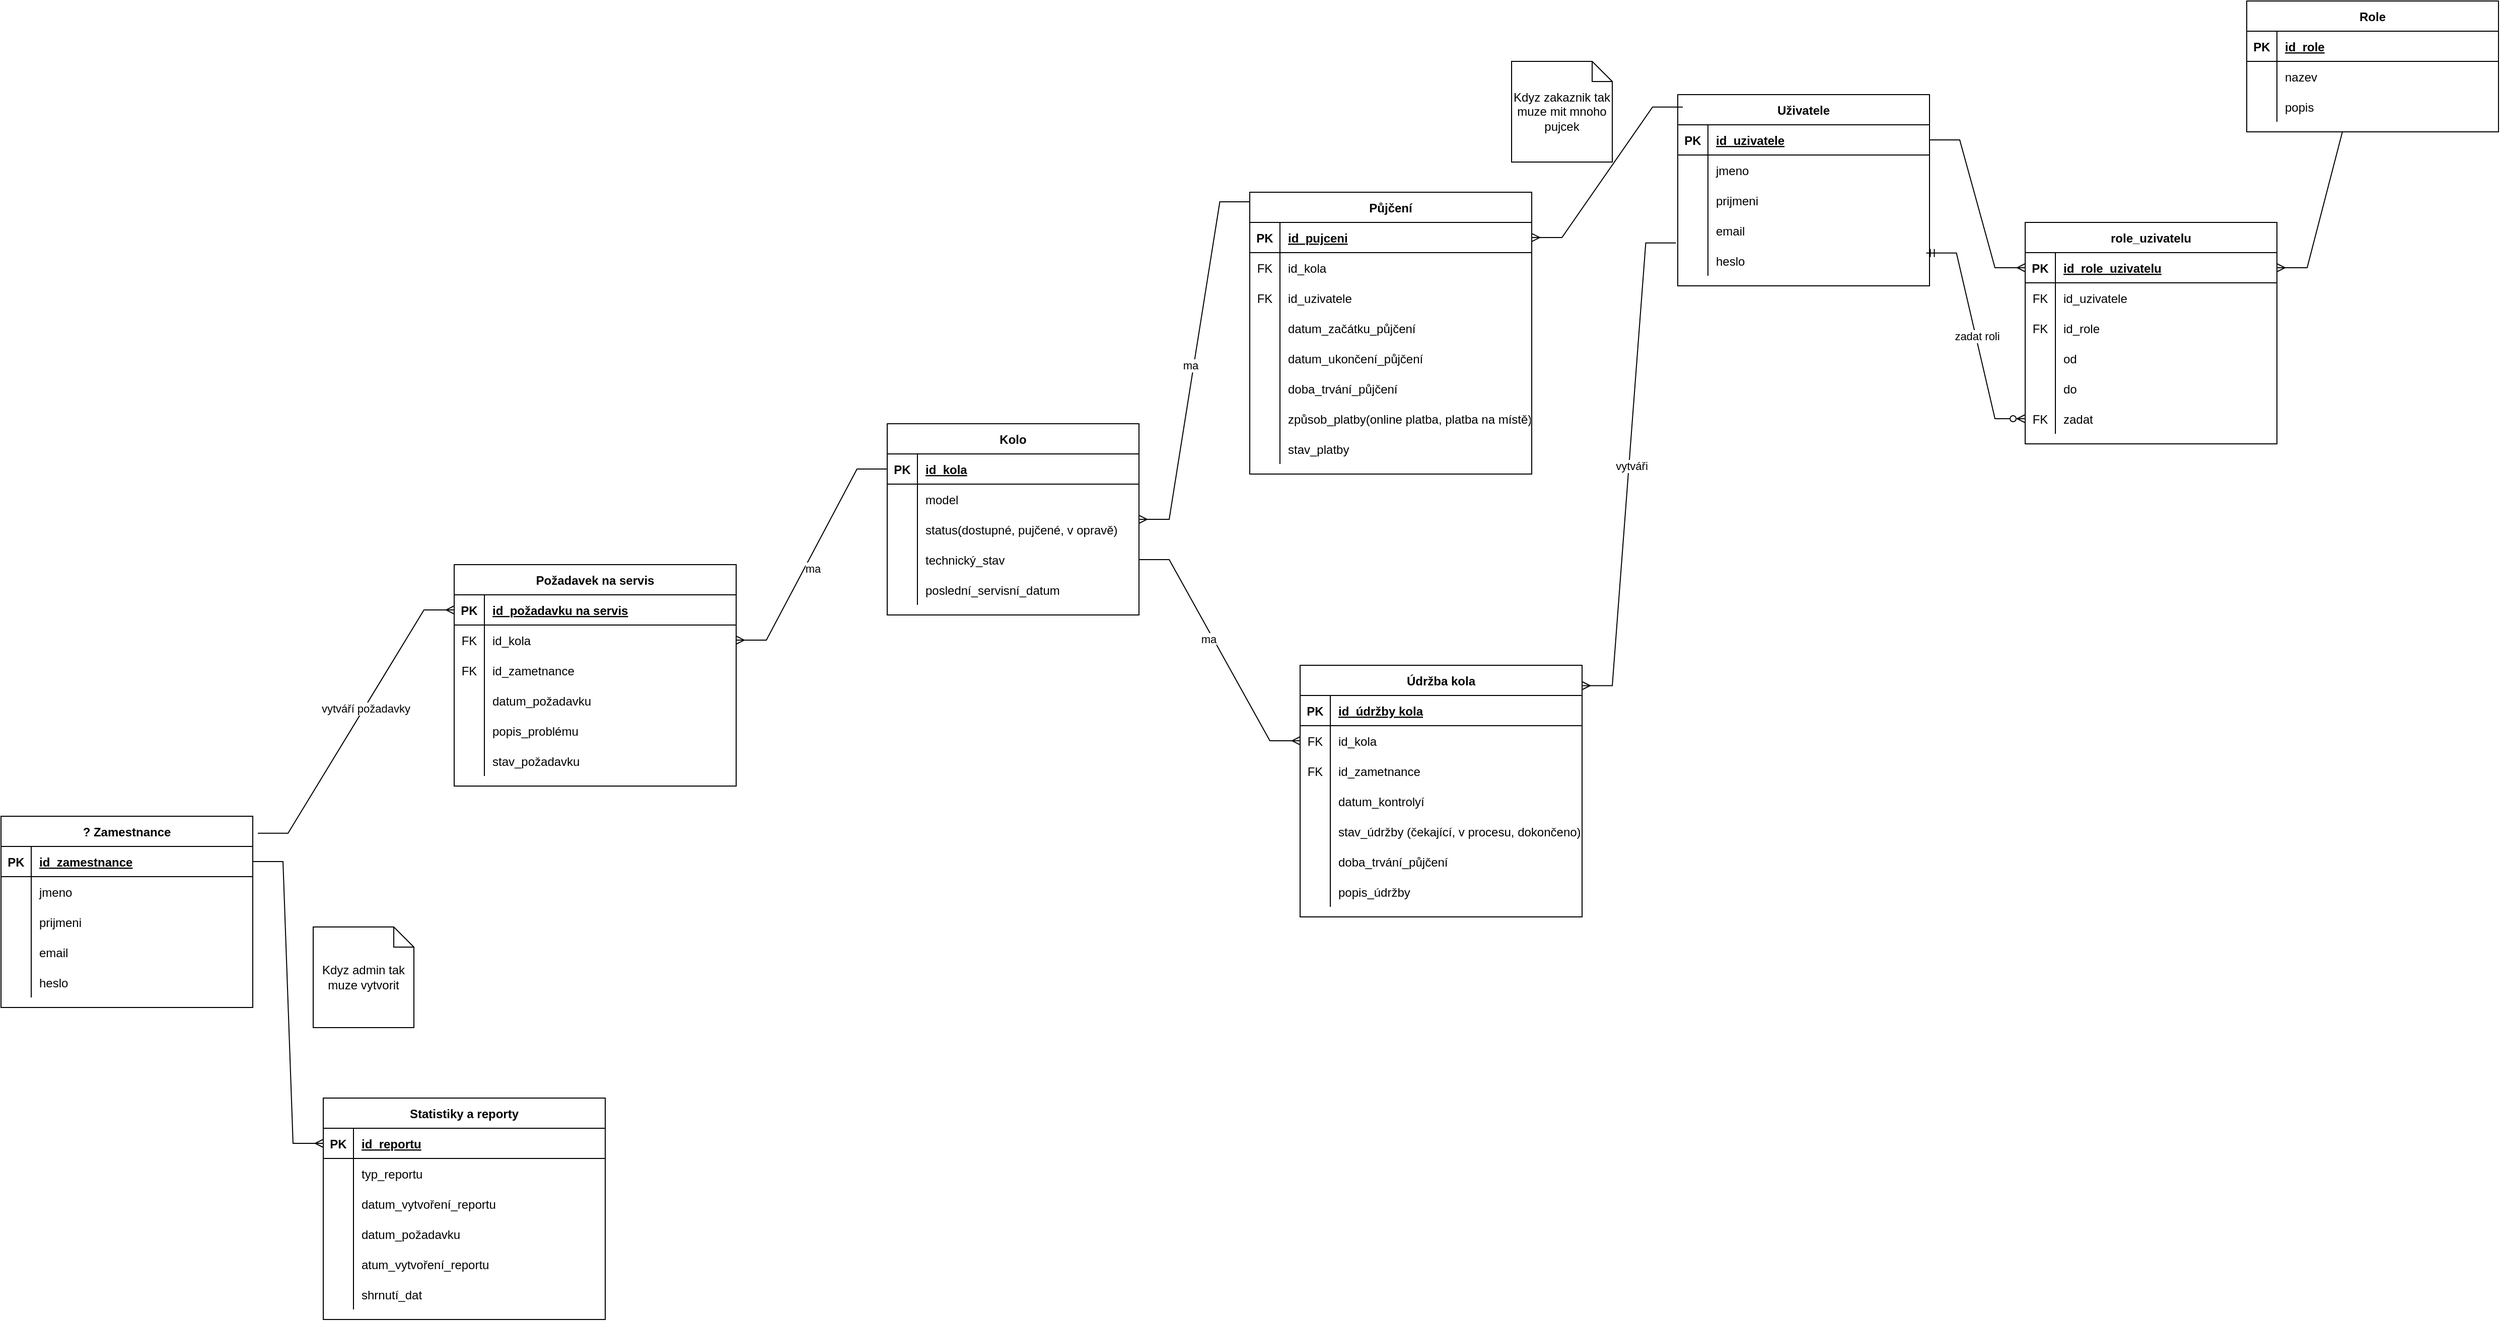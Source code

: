 <mxfile version="24.8.3">
  <diagram id="R2lEEEUBdFMjLlhIrx00" name="Page-1">
    <mxGraphModel dx="4142" dy="2160" grid="1" gridSize="10" guides="1" tooltips="1" connect="1" arrows="1" fold="1" page="1" pageScale="1" pageWidth="850" pageHeight="1100" math="0" shadow="0" extFonts="Permanent Marker^https://fonts.googleapis.com/css?family=Permanent+Marker">
      <root>
        <mxCell id="0" />
        <mxCell id="1" parent="0" />
        <mxCell id="C-vyLk0tnHw3VtMMgP7b-2" value="Role" style="shape=table;startSize=30;container=1;collapsible=1;childLayout=tableLayout;fixedRows=1;rowLines=0;fontStyle=1;align=center;resizeLast=1;" parent="1" vertex="1">
          <mxGeometry x="990" y="-40" width="250" height="130" as="geometry" />
        </mxCell>
        <mxCell id="C-vyLk0tnHw3VtMMgP7b-3" value="" style="shape=partialRectangle;collapsible=0;dropTarget=0;pointerEvents=0;fillColor=none;points=[[0,0.5],[1,0.5]];portConstraint=eastwest;top=0;left=0;right=0;bottom=1;" parent="C-vyLk0tnHw3VtMMgP7b-2" vertex="1">
          <mxGeometry y="30" width="250" height="30" as="geometry" />
        </mxCell>
        <mxCell id="C-vyLk0tnHw3VtMMgP7b-4" value="PK" style="shape=partialRectangle;overflow=hidden;connectable=0;fillColor=none;top=0;left=0;bottom=0;right=0;fontStyle=1;" parent="C-vyLk0tnHw3VtMMgP7b-3" vertex="1">
          <mxGeometry width="30" height="30" as="geometry">
            <mxRectangle width="30" height="30" as="alternateBounds" />
          </mxGeometry>
        </mxCell>
        <mxCell id="C-vyLk0tnHw3VtMMgP7b-5" value="id_role" style="shape=partialRectangle;overflow=hidden;connectable=0;fillColor=none;top=0;left=0;bottom=0;right=0;align=left;spacingLeft=6;fontStyle=5;" parent="C-vyLk0tnHw3VtMMgP7b-3" vertex="1">
          <mxGeometry x="30" width="220" height="30" as="geometry">
            <mxRectangle width="220" height="30" as="alternateBounds" />
          </mxGeometry>
        </mxCell>
        <mxCell id="C-vyLk0tnHw3VtMMgP7b-6" value="" style="shape=partialRectangle;collapsible=0;dropTarget=0;pointerEvents=0;fillColor=none;points=[[0,0.5],[1,0.5]];portConstraint=eastwest;top=0;left=0;right=0;bottom=0;" parent="C-vyLk0tnHw3VtMMgP7b-2" vertex="1">
          <mxGeometry y="60" width="250" height="30" as="geometry" />
        </mxCell>
        <mxCell id="C-vyLk0tnHw3VtMMgP7b-7" value="" style="shape=partialRectangle;overflow=hidden;connectable=0;fillColor=none;top=0;left=0;bottom=0;right=0;" parent="C-vyLk0tnHw3VtMMgP7b-6" vertex="1">
          <mxGeometry width="30" height="30" as="geometry">
            <mxRectangle width="30" height="30" as="alternateBounds" />
          </mxGeometry>
        </mxCell>
        <mxCell id="C-vyLk0tnHw3VtMMgP7b-8" value="nazev    " style="shape=partialRectangle;overflow=hidden;connectable=0;fillColor=none;top=0;left=0;bottom=0;right=0;align=left;spacingLeft=6;" parent="C-vyLk0tnHw3VtMMgP7b-6" vertex="1">
          <mxGeometry x="30" width="220" height="30" as="geometry">
            <mxRectangle width="220" height="30" as="alternateBounds" />
          </mxGeometry>
        </mxCell>
        <mxCell id="C-vyLk0tnHw3VtMMgP7b-9" value="" style="shape=partialRectangle;collapsible=0;dropTarget=0;pointerEvents=0;fillColor=none;points=[[0,0.5],[1,0.5]];portConstraint=eastwest;top=0;left=0;right=0;bottom=0;" parent="C-vyLk0tnHw3VtMMgP7b-2" vertex="1">
          <mxGeometry y="90" width="250" height="30" as="geometry" />
        </mxCell>
        <mxCell id="C-vyLk0tnHw3VtMMgP7b-10" value="" style="shape=partialRectangle;overflow=hidden;connectable=0;fillColor=none;top=0;left=0;bottom=0;right=0;" parent="C-vyLk0tnHw3VtMMgP7b-9" vertex="1">
          <mxGeometry width="30" height="30" as="geometry">
            <mxRectangle width="30" height="30" as="alternateBounds" />
          </mxGeometry>
        </mxCell>
        <mxCell id="C-vyLk0tnHw3VtMMgP7b-11" value="popis" style="shape=partialRectangle;overflow=hidden;connectable=0;fillColor=none;top=0;left=0;bottom=0;right=0;align=left;spacingLeft=6;" parent="C-vyLk0tnHw3VtMMgP7b-9" vertex="1">
          <mxGeometry x="30" width="220" height="30" as="geometry">
            <mxRectangle width="220" height="30" as="alternateBounds" />
          </mxGeometry>
        </mxCell>
        <mxCell id="C-vyLk0tnHw3VtMMgP7b-13" value="role_uzivatelu" style="shape=table;startSize=30;container=1;collapsible=1;childLayout=tableLayout;fixedRows=1;rowLines=0;fontStyle=1;align=center;resizeLast=1;" parent="1" vertex="1">
          <mxGeometry x="770" y="180" width="250" height="220" as="geometry" />
        </mxCell>
        <mxCell id="C-vyLk0tnHw3VtMMgP7b-14" value="" style="shape=partialRectangle;collapsible=0;dropTarget=0;pointerEvents=0;fillColor=none;points=[[0,0.5],[1,0.5]];portConstraint=eastwest;top=0;left=0;right=0;bottom=1;" parent="C-vyLk0tnHw3VtMMgP7b-13" vertex="1">
          <mxGeometry y="30" width="250" height="30" as="geometry" />
        </mxCell>
        <mxCell id="C-vyLk0tnHw3VtMMgP7b-15" value="PK" style="shape=partialRectangle;overflow=hidden;connectable=0;fillColor=none;top=0;left=0;bottom=0;right=0;fontStyle=1;" parent="C-vyLk0tnHw3VtMMgP7b-14" vertex="1">
          <mxGeometry width="30" height="30" as="geometry">
            <mxRectangle width="30" height="30" as="alternateBounds" />
          </mxGeometry>
        </mxCell>
        <mxCell id="C-vyLk0tnHw3VtMMgP7b-16" value="id_role_uzivatelu" style="shape=partialRectangle;overflow=hidden;connectable=0;fillColor=none;top=0;left=0;bottom=0;right=0;align=left;spacingLeft=6;fontStyle=5;" parent="C-vyLk0tnHw3VtMMgP7b-14" vertex="1">
          <mxGeometry x="30" width="220" height="30" as="geometry">
            <mxRectangle width="220" height="30" as="alternateBounds" />
          </mxGeometry>
        </mxCell>
        <mxCell id="C-vyLk0tnHw3VtMMgP7b-17" value="" style="shape=partialRectangle;collapsible=0;dropTarget=0;pointerEvents=0;fillColor=none;points=[[0,0.5],[1,0.5]];portConstraint=eastwest;top=0;left=0;right=0;bottom=0;" parent="C-vyLk0tnHw3VtMMgP7b-13" vertex="1">
          <mxGeometry y="60" width="250" height="30" as="geometry" />
        </mxCell>
        <mxCell id="C-vyLk0tnHw3VtMMgP7b-18" value="FK" style="shape=partialRectangle;overflow=hidden;connectable=0;fillColor=none;top=0;left=0;bottom=0;right=0;" parent="C-vyLk0tnHw3VtMMgP7b-17" vertex="1">
          <mxGeometry width="30" height="30" as="geometry">
            <mxRectangle width="30" height="30" as="alternateBounds" />
          </mxGeometry>
        </mxCell>
        <mxCell id="C-vyLk0tnHw3VtMMgP7b-19" value="id_uzivatele" style="shape=partialRectangle;overflow=hidden;connectable=0;fillColor=none;top=0;left=0;bottom=0;right=0;align=left;spacingLeft=6;" parent="C-vyLk0tnHw3VtMMgP7b-17" vertex="1">
          <mxGeometry x="30" width="220" height="30" as="geometry">
            <mxRectangle width="220" height="30" as="alternateBounds" />
          </mxGeometry>
        </mxCell>
        <mxCell id="C-vyLk0tnHw3VtMMgP7b-20" value="" style="shape=partialRectangle;collapsible=0;dropTarget=0;pointerEvents=0;fillColor=none;points=[[0,0.5],[1,0.5]];portConstraint=eastwest;top=0;left=0;right=0;bottom=0;" parent="C-vyLk0tnHw3VtMMgP7b-13" vertex="1">
          <mxGeometry y="90" width="250" height="30" as="geometry" />
        </mxCell>
        <mxCell id="C-vyLk0tnHw3VtMMgP7b-21" value="FK" style="shape=partialRectangle;overflow=hidden;connectable=0;fillColor=none;top=0;left=0;bottom=0;right=0;" parent="C-vyLk0tnHw3VtMMgP7b-20" vertex="1">
          <mxGeometry width="30" height="30" as="geometry">
            <mxRectangle width="30" height="30" as="alternateBounds" />
          </mxGeometry>
        </mxCell>
        <mxCell id="C-vyLk0tnHw3VtMMgP7b-22" value="id_role" style="shape=partialRectangle;overflow=hidden;connectable=0;fillColor=none;top=0;left=0;bottom=0;right=0;align=left;spacingLeft=6;" parent="C-vyLk0tnHw3VtMMgP7b-20" vertex="1">
          <mxGeometry x="30" width="220" height="30" as="geometry">
            <mxRectangle width="220" height="30" as="alternateBounds" />
          </mxGeometry>
        </mxCell>
        <mxCell id="Ztx0f14T47X6uWdJdy0X-1" style="shape=partialRectangle;collapsible=0;dropTarget=0;pointerEvents=0;fillColor=none;points=[[0,0.5],[1,0.5]];portConstraint=eastwest;top=0;left=0;right=0;bottom=0;" vertex="1" parent="C-vyLk0tnHw3VtMMgP7b-13">
          <mxGeometry y="120" width="250" height="30" as="geometry" />
        </mxCell>
        <mxCell id="Ztx0f14T47X6uWdJdy0X-2" style="shape=partialRectangle;overflow=hidden;connectable=0;fillColor=none;top=0;left=0;bottom=0;right=0;" vertex="1" parent="Ztx0f14T47X6uWdJdy0X-1">
          <mxGeometry width="30" height="30" as="geometry">
            <mxRectangle width="30" height="30" as="alternateBounds" />
          </mxGeometry>
        </mxCell>
        <mxCell id="Ztx0f14T47X6uWdJdy0X-3" value="od" style="shape=partialRectangle;overflow=hidden;connectable=0;fillColor=none;top=0;left=0;bottom=0;right=0;align=left;spacingLeft=6;" vertex="1" parent="Ztx0f14T47X6uWdJdy0X-1">
          <mxGeometry x="30" width="220" height="30" as="geometry">
            <mxRectangle width="220" height="30" as="alternateBounds" />
          </mxGeometry>
        </mxCell>
        <mxCell id="Ztx0f14T47X6uWdJdy0X-4" style="shape=partialRectangle;collapsible=0;dropTarget=0;pointerEvents=0;fillColor=none;points=[[0,0.5],[1,0.5]];portConstraint=eastwest;top=0;left=0;right=0;bottom=0;" vertex="1" parent="C-vyLk0tnHw3VtMMgP7b-13">
          <mxGeometry y="150" width="250" height="30" as="geometry" />
        </mxCell>
        <mxCell id="Ztx0f14T47X6uWdJdy0X-5" style="shape=partialRectangle;overflow=hidden;connectable=0;fillColor=none;top=0;left=0;bottom=0;right=0;" vertex="1" parent="Ztx0f14T47X6uWdJdy0X-4">
          <mxGeometry width="30" height="30" as="geometry">
            <mxRectangle width="30" height="30" as="alternateBounds" />
          </mxGeometry>
        </mxCell>
        <mxCell id="Ztx0f14T47X6uWdJdy0X-6" value="do" style="shape=partialRectangle;overflow=hidden;connectable=0;fillColor=none;top=0;left=0;bottom=0;right=0;align=left;spacingLeft=6;" vertex="1" parent="Ztx0f14T47X6uWdJdy0X-4">
          <mxGeometry x="30" width="220" height="30" as="geometry">
            <mxRectangle width="220" height="30" as="alternateBounds" />
          </mxGeometry>
        </mxCell>
        <mxCell id="Ztx0f14T47X6uWdJdy0X-7" style="shape=partialRectangle;collapsible=0;dropTarget=0;pointerEvents=0;fillColor=none;points=[[0,0.5],[1,0.5]];portConstraint=eastwest;top=0;left=0;right=0;bottom=0;" vertex="1" parent="C-vyLk0tnHw3VtMMgP7b-13">
          <mxGeometry y="180" width="250" height="30" as="geometry" />
        </mxCell>
        <mxCell id="Ztx0f14T47X6uWdJdy0X-8" value="FK" style="shape=partialRectangle;overflow=hidden;connectable=0;fillColor=none;top=0;left=0;bottom=0;right=0;" vertex="1" parent="Ztx0f14T47X6uWdJdy0X-7">
          <mxGeometry width="30" height="30" as="geometry">
            <mxRectangle width="30" height="30" as="alternateBounds" />
          </mxGeometry>
        </mxCell>
        <mxCell id="Ztx0f14T47X6uWdJdy0X-9" value="zadat" style="shape=partialRectangle;overflow=hidden;connectable=0;fillColor=none;top=0;left=0;bottom=0;right=0;align=left;spacingLeft=6;" vertex="1" parent="Ztx0f14T47X6uWdJdy0X-7">
          <mxGeometry x="30" width="220" height="30" as="geometry">
            <mxRectangle width="220" height="30" as="alternateBounds" />
          </mxGeometry>
        </mxCell>
        <mxCell id="C-vyLk0tnHw3VtMMgP7b-23" value="Uživatele" style="shape=table;startSize=30;container=1;collapsible=1;childLayout=tableLayout;fixedRows=1;rowLines=0;fontStyle=1;align=center;resizeLast=1;" parent="1" vertex="1">
          <mxGeometry x="425" y="53" width="250" height="190" as="geometry" />
        </mxCell>
        <mxCell id="C-vyLk0tnHw3VtMMgP7b-24" value="" style="shape=partialRectangle;collapsible=0;dropTarget=0;pointerEvents=0;fillColor=none;points=[[0,0.5],[1,0.5]];portConstraint=eastwest;top=0;left=0;right=0;bottom=1;" parent="C-vyLk0tnHw3VtMMgP7b-23" vertex="1">
          <mxGeometry y="30" width="250" height="30" as="geometry" />
        </mxCell>
        <mxCell id="C-vyLk0tnHw3VtMMgP7b-25" value="PK" style="shape=partialRectangle;overflow=hidden;connectable=0;fillColor=none;top=0;left=0;bottom=0;right=0;fontStyle=1;" parent="C-vyLk0tnHw3VtMMgP7b-24" vertex="1">
          <mxGeometry width="30" height="30" as="geometry">
            <mxRectangle width="30" height="30" as="alternateBounds" />
          </mxGeometry>
        </mxCell>
        <mxCell id="C-vyLk0tnHw3VtMMgP7b-26" value="id_uzivatele" style="shape=partialRectangle;overflow=hidden;connectable=0;fillColor=none;top=0;left=0;bottom=0;right=0;align=left;spacingLeft=6;fontStyle=5;" parent="C-vyLk0tnHw3VtMMgP7b-24" vertex="1">
          <mxGeometry x="30" width="220" height="30" as="geometry">
            <mxRectangle width="220" height="30" as="alternateBounds" />
          </mxGeometry>
        </mxCell>
        <mxCell id="C-vyLk0tnHw3VtMMgP7b-27" value="" style="shape=partialRectangle;collapsible=0;dropTarget=0;pointerEvents=0;fillColor=none;points=[[0,0.5],[1,0.5]];portConstraint=eastwest;top=0;left=0;right=0;bottom=0;" parent="C-vyLk0tnHw3VtMMgP7b-23" vertex="1">
          <mxGeometry y="60" width="250" height="30" as="geometry" />
        </mxCell>
        <mxCell id="C-vyLk0tnHw3VtMMgP7b-28" value="" style="shape=partialRectangle;overflow=hidden;connectable=0;fillColor=none;top=0;left=0;bottom=0;right=0;" parent="C-vyLk0tnHw3VtMMgP7b-27" vertex="1">
          <mxGeometry width="30" height="30" as="geometry">
            <mxRectangle width="30" height="30" as="alternateBounds" />
          </mxGeometry>
        </mxCell>
        <mxCell id="C-vyLk0tnHw3VtMMgP7b-29" value="jmeno" style="shape=partialRectangle;overflow=hidden;connectable=0;fillColor=none;top=0;left=0;bottom=0;right=0;align=left;spacingLeft=6;" parent="C-vyLk0tnHw3VtMMgP7b-27" vertex="1">
          <mxGeometry x="30" width="220" height="30" as="geometry">
            <mxRectangle width="220" height="30" as="alternateBounds" />
          </mxGeometry>
        </mxCell>
        <mxCell id="Ztx0f14T47X6uWdJdy0X-11" style="shape=partialRectangle;collapsible=0;dropTarget=0;pointerEvents=0;fillColor=none;points=[[0,0.5],[1,0.5]];portConstraint=eastwest;top=0;left=0;right=0;bottom=0;" vertex="1" parent="C-vyLk0tnHw3VtMMgP7b-23">
          <mxGeometry y="90" width="250" height="30" as="geometry" />
        </mxCell>
        <mxCell id="Ztx0f14T47X6uWdJdy0X-12" style="shape=partialRectangle;overflow=hidden;connectable=0;fillColor=none;top=0;left=0;bottom=0;right=0;" vertex="1" parent="Ztx0f14T47X6uWdJdy0X-11">
          <mxGeometry width="30" height="30" as="geometry">
            <mxRectangle width="30" height="30" as="alternateBounds" />
          </mxGeometry>
        </mxCell>
        <mxCell id="Ztx0f14T47X6uWdJdy0X-13" value="prijmeni" style="shape=partialRectangle;overflow=hidden;connectable=0;fillColor=none;top=0;left=0;bottom=0;right=0;align=left;spacingLeft=6;" vertex="1" parent="Ztx0f14T47X6uWdJdy0X-11">
          <mxGeometry x="30" width="220" height="30" as="geometry">
            <mxRectangle width="220" height="30" as="alternateBounds" />
          </mxGeometry>
        </mxCell>
        <mxCell id="Ztx0f14T47X6uWdJdy0X-14" style="shape=partialRectangle;collapsible=0;dropTarget=0;pointerEvents=0;fillColor=none;points=[[0,0.5],[1,0.5]];portConstraint=eastwest;top=0;left=0;right=0;bottom=0;" vertex="1" parent="C-vyLk0tnHw3VtMMgP7b-23">
          <mxGeometry y="120" width="250" height="30" as="geometry" />
        </mxCell>
        <mxCell id="Ztx0f14T47X6uWdJdy0X-15" style="shape=partialRectangle;overflow=hidden;connectable=0;fillColor=none;top=0;left=0;bottom=0;right=0;" vertex="1" parent="Ztx0f14T47X6uWdJdy0X-14">
          <mxGeometry width="30" height="30" as="geometry">
            <mxRectangle width="30" height="30" as="alternateBounds" />
          </mxGeometry>
        </mxCell>
        <mxCell id="Ztx0f14T47X6uWdJdy0X-16" value="email" style="shape=partialRectangle;overflow=hidden;connectable=0;fillColor=none;top=0;left=0;bottom=0;right=0;align=left;spacingLeft=6;" vertex="1" parent="Ztx0f14T47X6uWdJdy0X-14">
          <mxGeometry x="30" width="220" height="30" as="geometry">
            <mxRectangle width="220" height="30" as="alternateBounds" />
          </mxGeometry>
        </mxCell>
        <mxCell id="Ztx0f14T47X6uWdJdy0X-17" style="shape=partialRectangle;collapsible=0;dropTarget=0;pointerEvents=0;fillColor=none;points=[[0,0.5],[1,0.5]];portConstraint=eastwest;top=0;left=0;right=0;bottom=0;" vertex="1" parent="C-vyLk0tnHw3VtMMgP7b-23">
          <mxGeometry y="150" width="250" height="30" as="geometry" />
        </mxCell>
        <mxCell id="Ztx0f14T47X6uWdJdy0X-18" style="shape=partialRectangle;overflow=hidden;connectable=0;fillColor=none;top=0;left=0;bottom=0;right=0;" vertex="1" parent="Ztx0f14T47X6uWdJdy0X-17">
          <mxGeometry width="30" height="30" as="geometry">
            <mxRectangle width="30" height="30" as="alternateBounds" />
          </mxGeometry>
        </mxCell>
        <mxCell id="Ztx0f14T47X6uWdJdy0X-19" value="heslo" style="shape=partialRectangle;overflow=hidden;connectable=0;fillColor=none;top=0;left=0;bottom=0;right=0;align=left;spacingLeft=6;" vertex="1" parent="Ztx0f14T47X6uWdJdy0X-17">
          <mxGeometry x="30" width="220" height="30" as="geometry">
            <mxRectangle width="220" height="30" as="alternateBounds" />
          </mxGeometry>
        </mxCell>
        <mxCell id="Ztx0f14T47X6uWdJdy0X-21" value="Kolo" style="shape=table;startSize=30;container=1;collapsible=1;childLayout=tableLayout;fixedRows=1;rowLines=0;fontStyle=1;align=center;resizeLast=1;" vertex="1" parent="1">
          <mxGeometry x="-360" y="380" width="250" height="190" as="geometry" />
        </mxCell>
        <mxCell id="Ztx0f14T47X6uWdJdy0X-22" value="" style="shape=partialRectangle;collapsible=0;dropTarget=0;pointerEvents=0;fillColor=none;points=[[0,0.5],[1,0.5]];portConstraint=eastwest;top=0;left=0;right=0;bottom=1;" vertex="1" parent="Ztx0f14T47X6uWdJdy0X-21">
          <mxGeometry y="30" width="250" height="30" as="geometry" />
        </mxCell>
        <mxCell id="Ztx0f14T47X6uWdJdy0X-23" value="PK" style="shape=partialRectangle;overflow=hidden;connectable=0;fillColor=none;top=0;left=0;bottom=0;right=0;fontStyle=1;" vertex="1" parent="Ztx0f14T47X6uWdJdy0X-22">
          <mxGeometry width="30" height="30" as="geometry">
            <mxRectangle width="30" height="30" as="alternateBounds" />
          </mxGeometry>
        </mxCell>
        <mxCell id="Ztx0f14T47X6uWdJdy0X-24" value="id_kola" style="shape=partialRectangle;overflow=hidden;connectable=0;fillColor=none;top=0;left=0;bottom=0;right=0;align=left;spacingLeft=6;fontStyle=5;" vertex="1" parent="Ztx0f14T47X6uWdJdy0X-22">
          <mxGeometry x="30" width="220" height="30" as="geometry">
            <mxRectangle width="220" height="30" as="alternateBounds" />
          </mxGeometry>
        </mxCell>
        <mxCell id="Ztx0f14T47X6uWdJdy0X-25" value="" style="shape=partialRectangle;collapsible=0;dropTarget=0;pointerEvents=0;fillColor=none;points=[[0,0.5],[1,0.5]];portConstraint=eastwest;top=0;left=0;right=0;bottom=0;" vertex="1" parent="Ztx0f14T47X6uWdJdy0X-21">
          <mxGeometry y="60" width="250" height="30" as="geometry" />
        </mxCell>
        <mxCell id="Ztx0f14T47X6uWdJdy0X-26" value="" style="shape=partialRectangle;overflow=hidden;connectable=0;fillColor=none;top=0;left=0;bottom=0;right=0;" vertex="1" parent="Ztx0f14T47X6uWdJdy0X-25">
          <mxGeometry width="30" height="30" as="geometry">
            <mxRectangle width="30" height="30" as="alternateBounds" />
          </mxGeometry>
        </mxCell>
        <mxCell id="Ztx0f14T47X6uWdJdy0X-27" value="model" style="shape=partialRectangle;overflow=hidden;connectable=0;fillColor=none;top=0;left=0;bottom=0;right=0;align=left;spacingLeft=6;" vertex="1" parent="Ztx0f14T47X6uWdJdy0X-25">
          <mxGeometry x="30" width="220" height="30" as="geometry">
            <mxRectangle width="220" height="30" as="alternateBounds" />
          </mxGeometry>
        </mxCell>
        <mxCell id="Ztx0f14T47X6uWdJdy0X-28" style="shape=partialRectangle;collapsible=0;dropTarget=0;pointerEvents=0;fillColor=none;points=[[0,0.5],[1,0.5]];portConstraint=eastwest;top=0;left=0;right=0;bottom=0;" vertex="1" parent="Ztx0f14T47X6uWdJdy0X-21">
          <mxGeometry y="90" width="250" height="30" as="geometry" />
        </mxCell>
        <mxCell id="Ztx0f14T47X6uWdJdy0X-29" style="shape=partialRectangle;overflow=hidden;connectable=0;fillColor=none;top=0;left=0;bottom=0;right=0;" vertex="1" parent="Ztx0f14T47X6uWdJdy0X-28">
          <mxGeometry width="30" height="30" as="geometry">
            <mxRectangle width="30" height="30" as="alternateBounds" />
          </mxGeometry>
        </mxCell>
        <mxCell id="Ztx0f14T47X6uWdJdy0X-30" value="status(dostupné, pujčené, v opravě)" style="shape=partialRectangle;overflow=hidden;connectable=0;fillColor=none;top=0;left=0;bottom=0;right=0;align=left;spacingLeft=6;" vertex="1" parent="Ztx0f14T47X6uWdJdy0X-28">
          <mxGeometry x="30" width="220" height="30" as="geometry">
            <mxRectangle width="220" height="30" as="alternateBounds" />
          </mxGeometry>
        </mxCell>
        <mxCell id="Ztx0f14T47X6uWdJdy0X-31" style="shape=partialRectangle;collapsible=0;dropTarget=0;pointerEvents=0;fillColor=none;points=[[0,0.5],[1,0.5]];portConstraint=eastwest;top=0;left=0;right=0;bottom=0;" vertex="1" parent="Ztx0f14T47X6uWdJdy0X-21">
          <mxGeometry y="120" width="250" height="30" as="geometry" />
        </mxCell>
        <mxCell id="Ztx0f14T47X6uWdJdy0X-32" style="shape=partialRectangle;overflow=hidden;connectable=0;fillColor=none;top=0;left=0;bottom=0;right=0;" vertex="1" parent="Ztx0f14T47X6uWdJdy0X-31">
          <mxGeometry width="30" height="30" as="geometry">
            <mxRectangle width="30" height="30" as="alternateBounds" />
          </mxGeometry>
        </mxCell>
        <mxCell id="Ztx0f14T47X6uWdJdy0X-33" value="technický_stav " style="shape=partialRectangle;overflow=hidden;connectable=0;fillColor=none;top=0;left=0;bottom=0;right=0;align=left;spacingLeft=6;" vertex="1" parent="Ztx0f14T47X6uWdJdy0X-31">
          <mxGeometry x="30" width="220" height="30" as="geometry">
            <mxRectangle width="220" height="30" as="alternateBounds" />
          </mxGeometry>
        </mxCell>
        <mxCell id="Ztx0f14T47X6uWdJdy0X-34" style="shape=partialRectangle;collapsible=0;dropTarget=0;pointerEvents=0;fillColor=none;points=[[0,0.5],[1,0.5]];portConstraint=eastwest;top=0;left=0;right=0;bottom=0;" vertex="1" parent="Ztx0f14T47X6uWdJdy0X-21">
          <mxGeometry y="150" width="250" height="30" as="geometry" />
        </mxCell>
        <mxCell id="Ztx0f14T47X6uWdJdy0X-35" style="shape=partialRectangle;overflow=hidden;connectable=0;fillColor=none;top=0;left=0;bottom=0;right=0;" vertex="1" parent="Ztx0f14T47X6uWdJdy0X-34">
          <mxGeometry width="30" height="30" as="geometry">
            <mxRectangle width="30" height="30" as="alternateBounds" />
          </mxGeometry>
        </mxCell>
        <mxCell id="Ztx0f14T47X6uWdJdy0X-36" value="poslední_servisní_datum" style="shape=partialRectangle;overflow=hidden;connectable=0;fillColor=none;top=0;left=0;bottom=0;right=0;align=left;spacingLeft=6;" vertex="1" parent="Ztx0f14T47X6uWdJdy0X-34">
          <mxGeometry x="30" width="220" height="30" as="geometry">
            <mxRectangle width="220" height="30" as="alternateBounds" />
          </mxGeometry>
        </mxCell>
        <mxCell id="Ztx0f14T47X6uWdJdy0X-37" value="Půjčení" style="shape=table;startSize=30;container=1;collapsible=1;childLayout=tableLayout;fixedRows=1;rowLines=0;fontStyle=1;align=center;resizeLast=1;" vertex="1" parent="1">
          <mxGeometry y="150" width="280" height="280.0" as="geometry" />
        </mxCell>
        <mxCell id="Ztx0f14T47X6uWdJdy0X-38" value="" style="shape=partialRectangle;collapsible=0;dropTarget=0;pointerEvents=0;fillColor=none;points=[[0,0.5],[1,0.5]];portConstraint=eastwest;top=0;left=0;right=0;bottom=1;" vertex="1" parent="Ztx0f14T47X6uWdJdy0X-37">
          <mxGeometry y="30" width="280" height="30" as="geometry" />
        </mxCell>
        <mxCell id="Ztx0f14T47X6uWdJdy0X-39" value="PK" style="shape=partialRectangle;overflow=hidden;connectable=0;fillColor=none;top=0;left=0;bottom=0;right=0;fontStyle=1;" vertex="1" parent="Ztx0f14T47X6uWdJdy0X-38">
          <mxGeometry width="30" height="30" as="geometry">
            <mxRectangle width="30" height="30" as="alternateBounds" />
          </mxGeometry>
        </mxCell>
        <mxCell id="Ztx0f14T47X6uWdJdy0X-40" value="id_pujсeni" style="shape=partialRectangle;overflow=hidden;connectable=0;fillColor=none;top=0;left=0;bottom=0;right=0;align=left;spacingLeft=6;fontStyle=5;" vertex="1" parent="Ztx0f14T47X6uWdJdy0X-38">
          <mxGeometry x="30" width="250" height="30" as="geometry">
            <mxRectangle width="250" height="30" as="alternateBounds" />
          </mxGeometry>
        </mxCell>
        <mxCell id="Ztx0f14T47X6uWdJdy0X-41" value="" style="shape=partialRectangle;collapsible=0;dropTarget=0;pointerEvents=0;fillColor=none;points=[[0,0.5],[1,0.5]];portConstraint=eastwest;top=0;left=0;right=0;bottom=0;" vertex="1" parent="Ztx0f14T47X6uWdJdy0X-37">
          <mxGeometry y="60" width="280" height="30" as="geometry" />
        </mxCell>
        <mxCell id="Ztx0f14T47X6uWdJdy0X-42" value="FK" style="shape=partialRectangle;overflow=hidden;connectable=0;fillColor=none;top=0;left=0;bottom=0;right=0;" vertex="1" parent="Ztx0f14T47X6uWdJdy0X-41">
          <mxGeometry width="30" height="30" as="geometry">
            <mxRectangle width="30" height="30" as="alternateBounds" />
          </mxGeometry>
        </mxCell>
        <mxCell id="Ztx0f14T47X6uWdJdy0X-43" value="id_kola" style="shape=partialRectangle;overflow=hidden;connectable=0;fillColor=none;top=0;left=0;bottom=0;right=0;align=left;spacingLeft=6;" vertex="1" parent="Ztx0f14T47X6uWdJdy0X-41">
          <mxGeometry x="30" width="250" height="30" as="geometry">
            <mxRectangle width="250" height="30" as="alternateBounds" />
          </mxGeometry>
        </mxCell>
        <mxCell id="Ztx0f14T47X6uWdJdy0X-44" style="shape=partialRectangle;collapsible=0;dropTarget=0;pointerEvents=0;fillColor=none;points=[[0,0.5],[1,0.5]];portConstraint=eastwest;top=0;left=0;right=0;bottom=0;" vertex="1" parent="Ztx0f14T47X6uWdJdy0X-37">
          <mxGeometry y="90" width="280" height="30" as="geometry" />
        </mxCell>
        <mxCell id="Ztx0f14T47X6uWdJdy0X-45" value="FK" style="shape=partialRectangle;overflow=hidden;connectable=0;fillColor=none;top=0;left=0;bottom=0;right=0;" vertex="1" parent="Ztx0f14T47X6uWdJdy0X-44">
          <mxGeometry width="30" height="30" as="geometry">
            <mxRectangle width="30" height="30" as="alternateBounds" />
          </mxGeometry>
        </mxCell>
        <mxCell id="Ztx0f14T47X6uWdJdy0X-46" value="id_uzivatele" style="shape=partialRectangle;overflow=hidden;connectable=0;fillColor=none;top=0;left=0;bottom=0;right=0;align=left;spacingLeft=6;" vertex="1" parent="Ztx0f14T47X6uWdJdy0X-44">
          <mxGeometry x="30" width="250" height="30" as="geometry">
            <mxRectangle width="250" height="30" as="alternateBounds" />
          </mxGeometry>
        </mxCell>
        <mxCell id="Ztx0f14T47X6uWdJdy0X-47" style="shape=partialRectangle;collapsible=0;dropTarget=0;pointerEvents=0;fillColor=none;points=[[0,0.5],[1,0.5]];portConstraint=eastwest;top=0;left=0;right=0;bottom=0;" vertex="1" parent="Ztx0f14T47X6uWdJdy0X-37">
          <mxGeometry y="120" width="280" height="30" as="geometry" />
        </mxCell>
        <mxCell id="Ztx0f14T47X6uWdJdy0X-48" style="shape=partialRectangle;overflow=hidden;connectable=0;fillColor=none;top=0;left=0;bottom=0;right=0;" vertex="1" parent="Ztx0f14T47X6uWdJdy0X-47">
          <mxGeometry width="30" height="30" as="geometry">
            <mxRectangle width="30" height="30" as="alternateBounds" />
          </mxGeometry>
        </mxCell>
        <mxCell id="Ztx0f14T47X6uWdJdy0X-49" value="datum_začátku_půjčení" style="shape=partialRectangle;overflow=hidden;connectable=0;fillColor=none;top=0;left=0;bottom=0;right=0;align=left;spacingLeft=6;" vertex="1" parent="Ztx0f14T47X6uWdJdy0X-47">
          <mxGeometry x="30" width="250" height="30" as="geometry">
            <mxRectangle width="250" height="30" as="alternateBounds" />
          </mxGeometry>
        </mxCell>
        <mxCell id="Ztx0f14T47X6uWdJdy0X-50" style="shape=partialRectangle;collapsible=0;dropTarget=0;pointerEvents=0;fillColor=none;points=[[0,0.5],[1,0.5]];portConstraint=eastwest;top=0;left=0;right=0;bottom=0;" vertex="1" parent="Ztx0f14T47X6uWdJdy0X-37">
          <mxGeometry y="150" width="280" height="30" as="geometry" />
        </mxCell>
        <mxCell id="Ztx0f14T47X6uWdJdy0X-51" style="shape=partialRectangle;overflow=hidden;connectable=0;fillColor=none;top=0;left=0;bottom=0;right=0;" vertex="1" parent="Ztx0f14T47X6uWdJdy0X-50">
          <mxGeometry width="30" height="30" as="geometry">
            <mxRectangle width="30" height="30" as="alternateBounds" />
          </mxGeometry>
        </mxCell>
        <mxCell id="Ztx0f14T47X6uWdJdy0X-52" value="datum_ukončení_půjčení" style="shape=partialRectangle;overflow=hidden;connectable=0;fillColor=none;top=0;left=0;bottom=0;right=0;align=left;spacingLeft=6;" vertex="1" parent="Ztx0f14T47X6uWdJdy0X-50">
          <mxGeometry x="30" width="250" height="30" as="geometry">
            <mxRectangle width="250" height="30" as="alternateBounds" />
          </mxGeometry>
        </mxCell>
        <mxCell id="Ztx0f14T47X6uWdJdy0X-53" style="shape=partialRectangle;collapsible=0;dropTarget=0;pointerEvents=0;fillColor=none;points=[[0,0.5],[1,0.5]];portConstraint=eastwest;top=0;left=0;right=0;bottom=0;" vertex="1" parent="Ztx0f14T47X6uWdJdy0X-37">
          <mxGeometry y="180" width="280" height="30" as="geometry" />
        </mxCell>
        <mxCell id="Ztx0f14T47X6uWdJdy0X-54" style="shape=partialRectangle;overflow=hidden;connectable=0;fillColor=none;top=0;left=0;bottom=0;right=0;" vertex="1" parent="Ztx0f14T47X6uWdJdy0X-53">
          <mxGeometry width="30" height="30" as="geometry">
            <mxRectangle width="30" height="30" as="alternateBounds" />
          </mxGeometry>
        </mxCell>
        <mxCell id="Ztx0f14T47X6uWdJdy0X-55" value="doba_trvání_půjčení" style="shape=partialRectangle;overflow=hidden;connectable=0;fillColor=none;top=0;left=0;bottom=0;right=0;align=left;spacingLeft=6;" vertex="1" parent="Ztx0f14T47X6uWdJdy0X-53">
          <mxGeometry x="30" width="250" height="30" as="geometry">
            <mxRectangle width="250" height="30" as="alternateBounds" />
          </mxGeometry>
        </mxCell>
        <mxCell id="Ztx0f14T47X6uWdJdy0X-56" style="shape=partialRectangle;collapsible=0;dropTarget=0;pointerEvents=0;fillColor=none;points=[[0,0.5],[1,0.5]];portConstraint=eastwest;top=0;left=0;right=0;bottom=0;" vertex="1" parent="Ztx0f14T47X6uWdJdy0X-37">
          <mxGeometry y="210" width="280" height="30" as="geometry" />
        </mxCell>
        <mxCell id="Ztx0f14T47X6uWdJdy0X-57" style="shape=partialRectangle;overflow=hidden;connectable=0;fillColor=none;top=0;left=0;bottom=0;right=0;" vertex="1" parent="Ztx0f14T47X6uWdJdy0X-56">
          <mxGeometry width="30" height="30" as="geometry">
            <mxRectangle width="30" height="30" as="alternateBounds" />
          </mxGeometry>
        </mxCell>
        <mxCell id="Ztx0f14T47X6uWdJdy0X-58" value="způsob_platby(online platba, platba na místě)" style="shape=partialRectangle;overflow=hidden;connectable=0;fillColor=none;top=0;left=0;bottom=0;right=0;align=left;spacingLeft=6;" vertex="1" parent="Ztx0f14T47X6uWdJdy0X-56">
          <mxGeometry x="30" width="250" height="30" as="geometry">
            <mxRectangle width="250" height="30" as="alternateBounds" />
          </mxGeometry>
        </mxCell>
        <mxCell id="Ztx0f14T47X6uWdJdy0X-59" style="shape=partialRectangle;collapsible=0;dropTarget=0;pointerEvents=0;fillColor=none;points=[[0,0.5],[1,0.5]];portConstraint=eastwest;top=0;left=0;right=0;bottom=0;" vertex="1" parent="Ztx0f14T47X6uWdJdy0X-37">
          <mxGeometry y="240" width="280" height="30" as="geometry" />
        </mxCell>
        <mxCell id="Ztx0f14T47X6uWdJdy0X-60" style="shape=partialRectangle;overflow=hidden;connectable=0;fillColor=none;top=0;left=0;bottom=0;right=0;" vertex="1" parent="Ztx0f14T47X6uWdJdy0X-59">
          <mxGeometry width="30" height="30" as="geometry">
            <mxRectangle width="30" height="30" as="alternateBounds" />
          </mxGeometry>
        </mxCell>
        <mxCell id="Ztx0f14T47X6uWdJdy0X-61" value="stav_platby" style="shape=partialRectangle;overflow=hidden;connectable=0;fillColor=none;top=0;left=0;bottom=0;right=0;align=left;spacingLeft=6;" vertex="1" parent="Ztx0f14T47X6uWdJdy0X-59">
          <mxGeometry x="30" width="250" height="30" as="geometry">
            <mxRectangle width="250" height="30" as="alternateBounds" />
          </mxGeometry>
        </mxCell>
        <mxCell id="Ztx0f14T47X6uWdJdy0X-62" value="? Zamestnance" style="shape=table;startSize=30;container=1;collapsible=1;childLayout=tableLayout;fixedRows=1;rowLines=0;fontStyle=1;align=center;resizeLast=1;" vertex="1" parent="1">
          <mxGeometry x="-1240" y="770" width="250" height="190" as="geometry" />
        </mxCell>
        <mxCell id="Ztx0f14T47X6uWdJdy0X-63" value="" style="shape=partialRectangle;collapsible=0;dropTarget=0;pointerEvents=0;fillColor=none;points=[[0,0.5],[1,0.5]];portConstraint=eastwest;top=0;left=0;right=0;bottom=1;" vertex="1" parent="Ztx0f14T47X6uWdJdy0X-62">
          <mxGeometry y="30" width="250" height="30" as="geometry" />
        </mxCell>
        <mxCell id="Ztx0f14T47X6uWdJdy0X-64" value="PK" style="shape=partialRectangle;overflow=hidden;connectable=0;fillColor=none;top=0;left=0;bottom=0;right=0;fontStyle=1;" vertex="1" parent="Ztx0f14T47X6uWdJdy0X-63">
          <mxGeometry width="30" height="30" as="geometry">
            <mxRectangle width="30" height="30" as="alternateBounds" />
          </mxGeometry>
        </mxCell>
        <mxCell id="Ztx0f14T47X6uWdJdy0X-65" value="id_zamestnance" style="shape=partialRectangle;overflow=hidden;connectable=0;fillColor=none;top=0;left=0;bottom=0;right=0;align=left;spacingLeft=6;fontStyle=5;" vertex="1" parent="Ztx0f14T47X6uWdJdy0X-63">
          <mxGeometry x="30" width="220" height="30" as="geometry">
            <mxRectangle width="220" height="30" as="alternateBounds" />
          </mxGeometry>
        </mxCell>
        <mxCell id="Ztx0f14T47X6uWdJdy0X-66" value="" style="shape=partialRectangle;collapsible=0;dropTarget=0;pointerEvents=0;fillColor=none;points=[[0,0.5],[1,0.5]];portConstraint=eastwest;top=0;left=0;right=0;bottom=0;" vertex="1" parent="Ztx0f14T47X6uWdJdy0X-62">
          <mxGeometry y="60" width="250" height="30" as="geometry" />
        </mxCell>
        <mxCell id="Ztx0f14T47X6uWdJdy0X-67" value="" style="shape=partialRectangle;overflow=hidden;connectable=0;fillColor=none;top=0;left=0;bottom=0;right=0;" vertex="1" parent="Ztx0f14T47X6uWdJdy0X-66">
          <mxGeometry width="30" height="30" as="geometry">
            <mxRectangle width="30" height="30" as="alternateBounds" />
          </mxGeometry>
        </mxCell>
        <mxCell id="Ztx0f14T47X6uWdJdy0X-68" value="jmeno" style="shape=partialRectangle;overflow=hidden;connectable=0;fillColor=none;top=0;left=0;bottom=0;right=0;align=left;spacingLeft=6;" vertex="1" parent="Ztx0f14T47X6uWdJdy0X-66">
          <mxGeometry x="30" width="220" height="30" as="geometry">
            <mxRectangle width="220" height="30" as="alternateBounds" />
          </mxGeometry>
        </mxCell>
        <mxCell id="Ztx0f14T47X6uWdJdy0X-69" style="shape=partialRectangle;collapsible=0;dropTarget=0;pointerEvents=0;fillColor=none;points=[[0,0.5],[1,0.5]];portConstraint=eastwest;top=0;left=0;right=0;bottom=0;" vertex="1" parent="Ztx0f14T47X6uWdJdy0X-62">
          <mxGeometry y="90" width="250" height="30" as="geometry" />
        </mxCell>
        <mxCell id="Ztx0f14T47X6uWdJdy0X-70" style="shape=partialRectangle;overflow=hidden;connectable=0;fillColor=none;top=0;left=0;bottom=0;right=0;" vertex="1" parent="Ztx0f14T47X6uWdJdy0X-69">
          <mxGeometry width="30" height="30" as="geometry">
            <mxRectangle width="30" height="30" as="alternateBounds" />
          </mxGeometry>
        </mxCell>
        <mxCell id="Ztx0f14T47X6uWdJdy0X-71" value="prijmeni" style="shape=partialRectangle;overflow=hidden;connectable=0;fillColor=none;top=0;left=0;bottom=0;right=0;align=left;spacingLeft=6;" vertex="1" parent="Ztx0f14T47X6uWdJdy0X-69">
          <mxGeometry x="30" width="220" height="30" as="geometry">
            <mxRectangle width="220" height="30" as="alternateBounds" />
          </mxGeometry>
        </mxCell>
        <mxCell id="Ztx0f14T47X6uWdJdy0X-72" style="shape=partialRectangle;collapsible=0;dropTarget=0;pointerEvents=0;fillColor=none;points=[[0,0.5],[1,0.5]];portConstraint=eastwest;top=0;left=0;right=0;bottom=0;" vertex="1" parent="Ztx0f14T47X6uWdJdy0X-62">
          <mxGeometry y="120" width="250" height="30" as="geometry" />
        </mxCell>
        <mxCell id="Ztx0f14T47X6uWdJdy0X-73" style="shape=partialRectangle;overflow=hidden;connectable=0;fillColor=none;top=0;left=0;bottom=0;right=0;" vertex="1" parent="Ztx0f14T47X6uWdJdy0X-72">
          <mxGeometry width="30" height="30" as="geometry">
            <mxRectangle width="30" height="30" as="alternateBounds" />
          </mxGeometry>
        </mxCell>
        <mxCell id="Ztx0f14T47X6uWdJdy0X-74" value="email" style="shape=partialRectangle;overflow=hidden;connectable=0;fillColor=none;top=0;left=0;bottom=0;right=0;align=left;spacingLeft=6;" vertex="1" parent="Ztx0f14T47X6uWdJdy0X-72">
          <mxGeometry x="30" width="220" height="30" as="geometry">
            <mxRectangle width="220" height="30" as="alternateBounds" />
          </mxGeometry>
        </mxCell>
        <mxCell id="Ztx0f14T47X6uWdJdy0X-75" style="shape=partialRectangle;collapsible=0;dropTarget=0;pointerEvents=0;fillColor=none;points=[[0,0.5],[1,0.5]];portConstraint=eastwest;top=0;left=0;right=0;bottom=0;" vertex="1" parent="Ztx0f14T47X6uWdJdy0X-62">
          <mxGeometry y="150" width="250" height="30" as="geometry" />
        </mxCell>
        <mxCell id="Ztx0f14T47X6uWdJdy0X-76" style="shape=partialRectangle;overflow=hidden;connectable=0;fillColor=none;top=0;left=0;bottom=0;right=0;" vertex="1" parent="Ztx0f14T47X6uWdJdy0X-75">
          <mxGeometry width="30" height="30" as="geometry">
            <mxRectangle width="30" height="30" as="alternateBounds" />
          </mxGeometry>
        </mxCell>
        <mxCell id="Ztx0f14T47X6uWdJdy0X-77" value="heslo" style="shape=partialRectangle;overflow=hidden;connectable=0;fillColor=none;top=0;left=0;bottom=0;right=0;align=left;spacingLeft=6;" vertex="1" parent="Ztx0f14T47X6uWdJdy0X-75">
          <mxGeometry x="30" width="220" height="30" as="geometry">
            <mxRectangle width="220" height="30" as="alternateBounds" />
          </mxGeometry>
        </mxCell>
        <mxCell id="Ztx0f14T47X6uWdJdy0X-78" value="Údržba kola" style="shape=table;startSize=30;container=1;collapsible=1;childLayout=tableLayout;fixedRows=1;rowLines=0;fontStyle=1;align=center;resizeLast=1;" vertex="1" parent="1">
          <mxGeometry x="50" y="620" width="280" height="250.0" as="geometry" />
        </mxCell>
        <mxCell id="Ztx0f14T47X6uWdJdy0X-79" value="" style="shape=partialRectangle;collapsible=0;dropTarget=0;pointerEvents=0;fillColor=none;points=[[0,0.5],[1,0.5]];portConstraint=eastwest;top=0;left=0;right=0;bottom=1;" vertex="1" parent="Ztx0f14T47X6uWdJdy0X-78">
          <mxGeometry y="30" width="280" height="30" as="geometry" />
        </mxCell>
        <mxCell id="Ztx0f14T47X6uWdJdy0X-80" value="PK" style="shape=partialRectangle;overflow=hidden;connectable=0;fillColor=none;top=0;left=0;bottom=0;right=0;fontStyle=1;" vertex="1" parent="Ztx0f14T47X6uWdJdy0X-79">
          <mxGeometry width="30" height="30" as="geometry">
            <mxRectangle width="30" height="30" as="alternateBounds" />
          </mxGeometry>
        </mxCell>
        <mxCell id="Ztx0f14T47X6uWdJdy0X-81" value="id_údržby kola" style="shape=partialRectangle;overflow=hidden;connectable=0;fillColor=none;top=0;left=0;bottom=0;right=0;align=left;spacingLeft=6;fontStyle=5;" vertex="1" parent="Ztx0f14T47X6uWdJdy0X-79">
          <mxGeometry x="30" width="250" height="30" as="geometry">
            <mxRectangle width="250" height="30" as="alternateBounds" />
          </mxGeometry>
        </mxCell>
        <mxCell id="Ztx0f14T47X6uWdJdy0X-82" value="" style="shape=partialRectangle;collapsible=0;dropTarget=0;pointerEvents=0;fillColor=none;points=[[0,0.5],[1,0.5]];portConstraint=eastwest;top=0;left=0;right=0;bottom=0;" vertex="1" parent="Ztx0f14T47X6uWdJdy0X-78">
          <mxGeometry y="60" width="280" height="30" as="geometry" />
        </mxCell>
        <mxCell id="Ztx0f14T47X6uWdJdy0X-83" value="FK" style="shape=partialRectangle;overflow=hidden;connectable=0;fillColor=none;top=0;left=0;bottom=0;right=0;" vertex="1" parent="Ztx0f14T47X6uWdJdy0X-82">
          <mxGeometry width="30" height="30" as="geometry">
            <mxRectangle width="30" height="30" as="alternateBounds" />
          </mxGeometry>
        </mxCell>
        <mxCell id="Ztx0f14T47X6uWdJdy0X-84" value="id_kola" style="shape=partialRectangle;overflow=hidden;connectable=0;fillColor=none;top=0;left=0;bottom=0;right=0;align=left;spacingLeft=6;" vertex="1" parent="Ztx0f14T47X6uWdJdy0X-82">
          <mxGeometry x="30" width="250" height="30" as="geometry">
            <mxRectangle width="250" height="30" as="alternateBounds" />
          </mxGeometry>
        </mxCell>
        <mxCell id="Ztx0f14T47X6uWdJdy0X-85" style="shape=partialRectangle;collapsible=0;dropTarget=0;pointerEvents=0;fillColor=none;points=[[0,0.5],[1,0.5]];portConstraint=eastwest;top=0;left=0;right=0;bottom=0;" vertex="1" parent="Ztx0f14T47X6uWdJdy0X-78">
          <mxGeometry y="90" width="280" height="30" as="geometry" />
        </mxCell>
        <mxCell id="Ztx0f14T47X6uWdJdy0X-86" value="FK" style="shape=partialRectangle;overflow=hidden;connectable=0;fillColor=none;top=0;left=0;bottom=0;right=0;" vertex="1" parent="Ztx0f14T47X6uWdJdy0X-85">
          <mxGeometry width="30" height="30" as="geometry">
            <mxRectangle width="30" height="30" as="alternateBounds" />
          </mxGeometry>
        </mxCell>
        <mxCell id="Ztx0f14T47X6uWdJdy0X-87" value="id_zametnance" style="shape=partialRectangle;overflow=hidden;connectable=0;fillColor=none;top=0;left=0;bottom=0;right=0;align=left;spacingLeft=6;" vertex="1" parent="Ztx0f14T47X6uWdJdy0X-85">
          <mxGeometry x="30" width="250" height="30" as="geometry">
            <mxRectangle width="250" height="30" as="alternateBounds" />
          </mxGeometry>
        </mxCell>
        <mxCell id="Ztx0f14T47X6uWdJdy0X-88" style="shape=partialRectangle;collapsible=0;dropTarget=0;pointerEvents=0;fillColor=none;points=[[0,0.5],[1,0.5]];portConstraint=eastwest;top=0;left=0;right=0;bottom=0;" vertex="1" parent="Ztx0f14T47X6uWdJdy0X-78">
          <mxGeometry y="120" width="280" height="30" as="geometry" />
        </mxCell>
        <mxCell id="Ztx0f14T47X6uWdJdy0X-89" style="shape=partialRectangle;overflow=hidden;connectable=0;fillColor=none;top=0;left=0;bottom=0;right=0;" vertex="1" parent="Ztx0f14T47X6uWdJdy0X-88">
          <mxGeometry width="30" height="30" as="geometry">
            <mxRectangle width="30" height="30" as="alternateBounds" />
          </mxGeometry>
        </mxCell>
        <mxCell id="Ztx0f14T47X6uWdJdy0X-90" value="datum_kontrolyí" style="shape=partialRectangle;overflow=hidden;connectable=0;fillColor=none;top=0;left=0;bottom=0;right=0;align=left;spacingLeft=6;" vertex="1" parent="Ztx0f14T47X6uWdJdy0X-88">
          <mxGeometry x="30" width="250" height="30" as="geometry">
            <mxRectangle width="250" height="30" as="alternateBounds" />
          </mxGeometry>
        </mxCell>
        <mxCell id="Ztx0f14T47X6uWdJdy0X-91" style="shape=partialRectangle;collapsible=0;dropTarget=0;pointerEvents=0;fillColor=none;points=[[0,0.5],[1,0.5]];portConstraint=eastwest;top=0;left=0;right=0;bottom=0;" vertex="1" parent="Ztx0f14T47X6uWdJdy0X-78">
          <mxGeometry y="150" width="280" height="30" as="geometry" />
        </mxCell>
        <mxCell id="Ztx0f14T47X6uWdJdy0X-92" style="shape=partialRectangle;overflow=hidden;connectable=0;fillColor=none;top=0;left=0;bottom=0;right=0;" vertex="1" parent="Ztx0f14T47X6uWdJdy0X-91">
          <mxGeometry width="30" height="30" as="geometry">
            <mxRectangle width="30" height="30" as="alternateBounds" />
          </mxGeometry>
        </mxCell>
        <mxCell id="Ztx0f14T47X6uWdJdy0X-93" value="stav_údržby (čekající, v procesu, dokončeno)" style="shape=partialRectangle;overflow=hidden;connectable=0;fillColor=none;top=0;left=0;bottom=0;right=0;align=left;spacingLeft=6;" vertex="1" parent="Ztx0f14T47X6uWdJdy0X-91">
          <mxGeometry x="30" width="250" height="30" as="geometry">
            <mxRectangle width="250" height="30" as="alternateBounds" />
          </mxGeometry>
        </mxCell>
        <mxCell id="Ztx0f14T47X6uWdJdy0X-94" style="shape=partialRectangle;collapsible=0;dropTarget=0;pointerEvents=0;fillColor=none;points=[[0,0.5],[1,0.5]];portConstraint=eastwest;top=0;left=0;right=0;bottom=0;" vertex="1" parent="Ztx0f14T47X6uWdJdy0X-78">
          <mxGeometry y="180" width="280" height="30" as="geometry" />
        </mxCell>
        <mxCell id="Ztx0f14T47X6uWdJdy0X-95" style="shape=partialRectangle;overflow=hidden;connectable=0;fillColor=none;top=0;left=0;bottom=0;right=0;" vertex="1" parent="Ztx0f14T47X6uWdJdy0X-94">
          <mxGeometry width="30" height="30" as="geometry">
            <mxRectangle width="30" height="30" as="alternateBounds" />
          </mxGeometry>
        </mxCell>
        <mxCell id="Ztx0f14T47X6uWdJdy0X-96" value="doba_trvání_půjčení" style="shape=partialRectangle;overflow=hidden;connectable=0;fillColor=none;top=0;left=0;bottom=0;right=0;align=left;spacingLeft=6;" vertex="1" parent="Ztx0f14T47X6uWdJdy0X-94">
          <mxGeometry x="30" width="250" height="30" as="geometry">
            <mxRectangle width="250" height="30" as="alternateBounds" />
          </mxGeometry>
        </mxCell>
        <mxCell id="Ztx0f14T47X6uWdJdy0X-97" style="shape=partialRectangle;collapsible=0;dropTarget=0;pointerEvents=0;fillColor=none;points=[[0,0.5],[1,0.5]];portConstraint=eastwest;top=0;left=0;right=0;bottom=0;" vertex="1" parent="Ztx0f14T47X6uWdJdy0X-78">
          <mxGeometry y="210" width="280" height="30" as="geometry" />
        </mxCell>
        <mxCell id="Ztx0f14T47X6uWdJdy0X-98" style="shape=partialRectangle;overflow=hidden;connectable=0;fillColor=none;top=0;left=0;bottom=0;right=0;" vertex="1" parent="Ztx0f14T47X6uWdJdy0X-97">
          <mxGeometry width="30" height="30" as="geometry">
            <mxRectangle width="30" height="30" as="alternateBounds" />
          </mxGeometry>
        </mxCell>
        <mxCell id="Ztx0f14T47X6uWdJdy0X-99" value="popis_údržby" style="shape=partialRectangle;overflow=hidden;connectable=0;fillColor=none;top=0;left=0;bottom=0;right=0;align=left;spacingLeft=6;" vertex="1" parent="Ztx0f14T47X6uWdJdy0X-97">
          <mxGeometry x="30" width="250" height="30" as="geometry">
            <mxRectangle width="250" height="30" as="alternateBounds" />
          </mxGeometry>
        </mxCell>
        <mxCell id="Ztx0f14T47X6uWdJdy0X-103" value="Požadavek na servis" style="shape=table;startSize=30;container=1;collapsible=1;childLayout=tableLayout;fixedRows=1;rowLines=0;fontStyle=1;align=center;resizeLast=1;" vertex="1" parent="1">
          <mxGeometry x="-790" y="520" width="280" height="220.0" as="geometry" />
        </mxCell>
        <mxCell id="Ztx0f14T47X6uWdJdy0X-104" value="" style="shape=partialRectangle;collapsible=0;dropTarget=0;pointerEvents=0;fillColor=none;points=[[0,0.5],[1,0.5]];portConstraint=eastwest;top=0;left=0;right=0;bottom=1;" vertex="1" parent="Ztx0f14T47X6uWdJdy0X-103">
          <mxGeometry y="30" width="280" height="30" as="geometry" />
        </mxCell>
        <mxCell id="Ztx0f14T47X6uWdJdy0X-105" value="PK" style="shape=partialRectangle;overflow=hidden;connectable=0;fillColor=none;top=0;left=0;bottom=0;right=0;fontStyle=1;" vertex="1" parent="Ztx0f14T47X6uWdJdy0X-104">
          <mxGeometry width="30" height="30" as="geometry">
            <mxRectangle width="30" height="30" as="alternateBounds" />
          </mxGeometry>
        </mxCell>
        <mxCell id="Ztx0f14T47X6uWdJdy0X-106" value="id_požadavku na servis" style="shape=partialRectangle;overflow=hidden;connectable=0;fillColor=none;top=0;left=0;bottom=0;right=0;align=left;spacingLeft=6;fontStyle=5;" vertex="1" parent="Ztx0f14T47X6uWdJdy0X-104">
          <mxGeometry x="30" width="250" height="30" as="geometry">
            <mxRectangle width="250" height="30" as="alternateBounds" />
          </mxGeometry>
        </mxCell>
        <mxCell id="Ztx0f14T47X6uWdJdy0X-107" value="" style="shape=partialRectangle;collapsible=0;dropTarget=0;pointerEvents=0;fillColor=none;points=[[0,0.5],[1,0.5]];portConstraint=eastwest;top=0;left=0;right=0;bottom=0;" vertex="1" parent="Ztx0f14T47X6uWdJdy0X-103">
          <mxGeometry y="60" width="280" height="30" as="geometry" />
        </mxCell>
        <mxCell id="Ztx0f14T47X6uWdJdy0X-108" value="FK" style="shape=partialRectangle;overflow=hidden;connectable=0;fillColor=none;top=0;left=0;bottom=0;right=0;" vertex="1" parent="Ztx0f14T47X6uWdJdy0X-107">
          <mxGeometry width="30" height="30" as="geometry">
            <mxRectangle width="30" height="30" as="alternateBounds" />
          </mxGeometry>
        </mxCell>
        <mxCell id="Ztx0f14T47X6uWdJdy0X-109" value="id_kola" style="shape=partialRectangle;overflow=hidden;connectable=0;fillColor=none;top=0;left=0;bottom=0;right=0;align=left;spacingLeft=6;" vertex="1" parent="Ztx0f14T47X6uWdJdy0X-107">
          <mxGeometry x="30" width="250" height="30" as="geometry">
            <mxRectangle width="250" height="30" as="alternateBounds" />
          </mxGeometry>
        </mxCell>
        <mxCell id="Ztx0f14T47X6uWdJdy0X-110" style="shape=partialRectangle;collapsible=0;dropTarget=0;pointerEvents=0;fillColor=none;points=[[0,0.5],[1,0.5]];portConstraint=eastwest;top=0;left=0;right=0;bottom=0;" vertex="1" parent="Ztx0f14T47X6uWdJdy0X-103">
          <mxGeometry y="90" width="280" height="30" as="geometry" />
        </mxCell>
        <mxCell id="Ztx0f14T47X6uWdJdy0X-111" value="FK" style="shape=partialRectangle;overflow=hidden;connectable=0;fillColor=none;top=0;left=0;bottom=0;right=0;" vertex="1" parent="Ztx0f14T47X6uWdJdy0X-110">
          <mxGeometry width="30" height="30" as="geometry">
            <mxRectangle width="30" height="30" as="alternateBounds" />
          </mxGeometry>
        </mxCell>
        <mxCell id="Ztx0f14T47X6uWdJdy0X-112" value="id_zametnance" style="shape=partialRectangle;overflow=hidden;connectable=0;fillColor=none;top=0;left=0;bottom=0;right=0;align=left;spacingLeft=6;" vertex="1" parent="Ztx0f14T47X6uWdJdy0X-110">
          <mxGeometry x="30" width="250" height="30" as="geometry">
            <mxRectangle width="250" height="30" as="alternateBounds" />
          </mxGeometry>
        </mxCell>
        <mxCell id="Ztx0f14T47X6uWdJdy0X-113" style="shape=partialRectangle;collapsible=0;dropTarget=0;pointerEvents=0;fillColor=none;points=[[0,0.5],[1,0.5]];portConstraint=eastwest;top=0;left=0;right=0;bottom=0;" vertex="1" parent="Ztx0f14T47X6uWdJdy0X-103">
          <mxGeometry y="120" width="280" height="30" as="geometry" />
        </mxCell>
        <mxCell id="Ztx0f14T47X6uWdJdy0X-114" style="shape=partialRectangle;overflow=hidden;connectable=0;fillColor=none;top=0;left=0;bottom=0;right=0;" vertex="1" parent="Ztx0f14T47X6uWdJdy0X-113">
          <mxGeometry width="30" height="30" as="geometry">
            <mxRectangle width="30" height="30" as="alternateBounds" />
          </mxGeometry>
        </mxCell>
        <mxCell id="Ztx0f14T47X6uWdJdy0X-115" value="datum_požadavku" style="shape=partialRectangle;overflow=hidden;connectable=0;fillColor=none;top=0;left=0;bottom=0;right=0;align=left;spacingLeft=6;" vertex="1" parent="Ztx0f14T47X6uWdJdy0X-113">
          <mxGeometry x="30" width="250" height="30" as="geometry">
            <mxRectangle width="250" height="30" as="alternateBounds" />
          </mxGeometry>
        </mxCell>
        <mxCell id="Ztx0f14T47X6uWdJdy0X-116" style="shape=partialRectangle;collapsible=0;dropTarget=0;pointerEvents=0;fillColor=none;points=[[0,0.5],[1,0.5]];portConstraint=eastwest;top=0;left=0;right=0;bottom=0;" vertex="1" parent="Ztx0f14T47X6uWdJdy0X-103">
          <mxGeometry y="150" width="280" height="30" as="geometry" />
        </mxCell>
        <mxCell id="Ztx0f14T47X6uWdJdy0X-117" style="shape=partialRectangle;overflow=hidden;connectable=0;fillColor=none;top=0;left=0;bottom=0;right=0;" vertex="1" parent="Ztx0f14T47X6uWdJdy0X-116">
          <mxGeometry width="30" height="30" as="geometry">
            <mxRectangle width="30" height="30" as="alternateBounds" />
          </mxGeometry>
        </mxCell>
        <mxCell id="Ztx0f14T47X6uWdJdy0X-118" value="popis_problému" style="shape=partialRectangle;overflow=hidden;connectable=0;fillColor=none;top=0;left=0;bottom=0;right=0;align=left;spacingLeft=6;" vertex="1" parent="Ztx0f14T47X6uWdJdy0X-116">
          <mxGeometry x="30" width="250" height="30" as="geometry">
            <mxRectangle width="250" height="30" as="alternateBounds" />
          </mxGeometry>
        </mxCell>
        <mxCell id="Ztx0f14T47X6uWdJdy0X-119" style="shape=partialRectangle;collapsible=0;dropTarget=0;pointerEvents=0;fillColor=none;points=[[0,0.5],[1,0.5]];portConstraint=eastwest;top=0;left=0;right=0;bottom=0;" vertex="1" parent="Ztx0f14T47X6uWdJdy0X-103">
          <mxGeometry y="180" width="280" height="30" as="geometry" />
        </mxCell>
        <mxCell id="Ztx0f14T47X6uWdJdy0X-120" style="shape=partialRectangle;overflow=hidden;connectable=0;fillColor=none;top=0;left=0;bottom=0;right=0;" vertex="1" parent="Ztx0f14T47X6uWdJdy0X-119">
          <mxGeometry width="30" height="30" as="geometry">
            <mxRectangle width="30" height="30" as="alternateBounds" />
          </mxGeometry>
        </mxCell>
        <mxCell id="Ztx0f14T47X6uWdJdy0X-121" value="stav_požadavku" style="shape=partialRectangle;overflow=hidden;connectable=0;fillColor=none;top=0;left=0;bottom=0;right=0;align=left;spacingLeft=6;" vertex="1" parent="Ztx0f14T47X6uWdJdy0X-119">
          <mxGeometry x="30" width="250" height="30" as="geometry">
            <mxRectangle width="250" height="30" as="alternateBounds" />
          </mxGeometry>
        </mxCell>
        <mxCell id="Ztx0f14T47X6uWdJdy0X-125" value="Statistiky a reporty" style="shape=table;startSize=30;container=1;collapsible=1;childLayout=tableLayout;fixedRows=1;rowLines=0;fontStyle=1;align=center;resizeLast=1;" vertex="1" parent="1">
          <mxGeometry x="-920" y="1050" width="280" height="220.0" as="geometry" />
        </mxCell>
        <mxCell id="Ztx0f14T47X6uWdJdy0X-126" value="" style="shape=partialRectangle;collapsible=0;dropTarget=0;pointerEvents=0;fillColor=none;points=[[0,0.5],[1,0.5]];portConstraint=eastwest;top=0;left=0;right=0;bottom=1;" vertex="1" parent="Ztx0f14T47X6uWdJdy0X-125">
          <mxGeometry y="30" width="280" height="30" as="geometry" />
        </mxCell>
        <mxCell id="Ztx0f14T47X6uWdJdy0X-127" value="PK" style="shape=partialRectangle;overflow=hidden;connectable=0;fillColor=none;top=0;left=0;bottom=0;right=0;fontStyle=1;" vertex="1" parent="Ztx0f14T47X6uWdJdy0X-126">
          <mxGeometry width="30" height="30" as="geometry">
            <mxRectangle width="30" height="30" as="alternateBounds" />
          </mxGeometry>
        </mxCell>
        <mxCell id="Ztx0f14T47X6uWdJdy0X-128" value="id_reportu" style="shape=partialRectangle;overflow=hidden;connectable=0;fillColor=none;top=0;left=0;bottom=0;right=0;align=left;spacingLeft=6;fontStyle=5;" vertex="1" parent="Ztx0f14T47X6uWdJdy0X-126">
          <mxGeometry x="30" width="250" height="30" as="geometry">
            <mxRectangle width="250" height="30" as="alternateBounds" />
          </mxGeometry>
        </mxCell>
        <mxCell id="Ztx0f14T47X6uWdJdy0X-129" value="" style="shape=partialRectangle;collapsible=0;dropTarget=0;pointerEvents=0;fillColor=none;points=[[0,0.5],[1,0.5]];portConstraint=eastwest;top=0;left=0;right=0;bottom=0;" vertex="1" parent="Ztx0f14T47X6uWdJdy0X-125">
          <mxGeometry y="60" width="280" height="30" as="geometry" />
        </mxCell>
        <mxCell id="Ztx0f14T47X6uWdJdy0X-130" value="" style="shape=partialRectangle;overflow=hidden;connectable=0;fillColor=none;top=0;left=0;bottom=0;right=0;" vertex="1" parent="Ztx0f14T47X6uWdJdy0X-129">
          <mxGeometry width="30" height="30" as="geometry">
            <mxRectangle width="30" height="30" as="alternateBounds" />
          </mxGeometry>
        </mxCell>
        <mxCell id="Ztx0f14T47X6uWdJdy0X-131" value="typ_reportu" style="shape=partialRectangle;overflow=hidden;connectable=0;fillColor=none;top=0;left=0;bottom=0;right=0;align=left;spacingLeft=6;" vertex="1" parent="Ztx0f14T47X6uWdJdy0X-129">
          <mxGeometry x="30" width="250" height="30" as="geometry">
            <mxRectangle width="250" height="30" as="alternateBounds" />
          </mxGeometry>
        </mxCell>
        <mxCell id="Ztx0f14T47X6uWdJdy0X-132" style="shape=partialRectangle;collapsible=0;dropTarget=0;pointerEvents=0;fillColor=none;points=[[0,0.5],[1,0.5]];portConstraint=eastwest;top=0;left=0;right=0;bottom=0;" vertex="1" parent="Ztx0f14T47X6uWdJdy0X-125">
          <mxGeometry y="90" width="280" height="30" as="geometry" />
        </mxCell>
        <mxCell id="Ztx0f14T47X6uWdJdy0X-133" value="" style="shape=partialRectangle;overflow=hidden;connectable=0;fillColor=none;top=0;left=0;bottom=0;right=0;" vertex="1" parent="Ztx0f14T47X6uWdJdy0X-132">
          <mxGeometry width="30" height="30" as="geometry">
            <mxRectangle width="30" height="30" as="alternateBounds" />
          </mxGeometry>
        </mxCell>
        <mxCell id="Ztx0f14T47X6uWdJdy0X-134" value="datum_vytvoření_reportu" style="shape=partialRectangle;overflow=hidden;connectable=0;fillColor=none;top=0;left=0;bottom=0;right=0;align=left;spacingLeft=6;" vertex="1" parent="Ztx0f14T47X6uWdJdy0X-132">
          <mxGeometry x="30" width="250" height="30" as="geometry">
            <mxRectangle width="250" height="30" as="alternateBounds" />
          </mxGeometry>
        </mxCell>
        <mxCell id="Ztx0f14T47X6uWdJdy0X-135" style="shape=partialRectangle;collapsible=0;dropTarget=0;pointerEvents=0;fillColor=none;points=[[0,0.5],[1,0.5]];portConstraint=eastwest;top=0;left=0;right=0;bottom=0;" vertex="1" parent="Ztx0f14T47X6uWdJdy0X-125">
          <mxGeometry y="120" width="280" height="30" as="geometry" />
        </mxCell>
        <mxCell id="Ztx0f14T47X6uWdJdy0X-136" style="shape=partialRectangle;overflow=hidden;connectable=0;fillColor=none;top=0;left=0;bottom=0;right=0;" vertex="1" parent="Ztx0f14T47X6uWdJdy0X-135">
          <mxGeometry width="30" height="30" as="geometry">
            <mxRectangle width="30" height="30" as="alternateBounds" />
          </mxGeometry>
        </mxCell>
        <mxCell id="Ztx0f14T47X6uWdJdy0X-137" value="datum_požadavku" style="shape=partialRectangle;overflow=hidden;connectable=0;fillColor=none;top=0;left=0;bottom=0;right=0;align=left;spacingLeft=6;" vertex="1" parent="Ztx0f14T47X6uWdJdy0X-135">
          <mxGeometry x="30" width="250" height="30" as="geometry">
            <mxRectangle width="250" height="30" as="alternateBounds" />
          </mxGeometry>
        </mxCell>
        <mxCell id="Ztx0f14T47X6uWdJdy0X-138" style="shape=partialRectangle;collapsible=0;dropTarget=0;pointerEvents=0;fillColor=none;points=[[0,0.5],[1,0.5]];portConstraint=eastwest;top=0;left=0;right=0;bottom=0;" vertex="1" parent="Ztx0f14T47X6uWdJdy0X-125">
          <mxGeometry y="150" width="280" height="30" as="geometry" />
        </mxCell>
        <mxCell id="Ztx0f14T47X6uWdJdy0X-139" style="shape=partialRectangle;overflow=hidden;connectable=0;fillColor=none;top=0;left=0;bottom=0;right=0;" vertex="1" parent="Ztx0f14T47X6uWdJdy0X-138">
          <mxGeometry width="30" height="30" as="geometry">
            <mxRectangle width="30" height="30" as="alternateBounds" />
          </mxGeometry>
        </mxCell>
        <mxCell id="Ztx0f14T47X6uWdJdy0X-140" value="atum_vytvoření_reportu" style="shape=partialRectangle;overflow=hidden;connectable=0;fillColor=none;top=0;left=0;bottom=0;right=0;align=left;spacingLeft=6;" vertex="1" parent="Ztx0f14T47X6uWdJdy0X-138">
          <mxGeometry x="30" width="250" height="30" as="geometry">
            <mxRectangle width="250" height="30" as="alternateBounds" />
          </mxGeometry>
        </mxCell>
        <mxCell id="Ztx0f14T47X6uWdJdy0X-141" style="shape=partialRectangle;collapsible=0;dropTarget=0;pointerEvents=0;fillColor=none;points=[[0,0.5],[1,0.5]];portConstraint=eastwest;top=0;left=0;right=0;bottom=0;" vertex="1" parent="Ztx0f14T47X6uWdJdy0X-125">
          <mxGeometry y="180" width="280" height="30" as="geometry" />
        </mxCell>
        <mxCell id="Ztx0f14T47X6uWdJdy0X-142" style="shape=partialRectangle;overflow=hidden;connectable=0;fillColor=none;top=0;left=0;bottom=0;right=0;" vertex="1" parent="Ztx0f14T47X6uWdJdy0X-141">
          <mxGeometry width="30" height="30" as="geometry">
            <mxRectangle width="30" height="30" as="alternateBounds" />
          </mxGeometry>
        </mxCell>
        <mxCell id="Ztx0f14T47X6uWdJdy0X-143" value="shrnutí_dat" style="shape=partialRectangle;overflow=hidden;connectable=0;fillColor=none;top=0;left=0;bottom=0;right=0;align=left;spacingLeft=6;" vertex="1" parent="Ztx0f14T47X6uWdJdy0X-141">
          <mxGeometry x="30" width="250" height="30" as="geometry">
            <mxRectangle width="250" height="30" as="alternateBounds" />
          </mxGeometry>
        </mxCell>
        <mxCell id="Ztx0f14T47X6uWdJdy0X-144" value="" style="edgeStyle=entityRelationEdgeStyle;fontSize=12;html=1;endArrow=ERmany;rounded=0;exitX=0.5;exitY=1;exitDx=0;exitDy=0;entryX=1;entryY=0.5;entryDx=0;entryDy=0;" edge="1" parent="1" source="C-vyLk0tnHw3VtMMgP7b-2" target="C-vyLk0tnHw3VtMMgP7b-14">
          <mxGeometry width="100" height="100" relative="1" as="geometry">
            <mxPoint x="1220" y="250" as="sourcePoint" />
            <mxPoint x="1320" y="150" as="targetPoint" />
          </mxGeometry>
        </mxCell>
        <mxCell id="Ztx0f14T47X6uWdJdy0X-145" value="" style="edgeStyle=entityRelationEdgeStyle;fontSize=12;html=1;endArrow=ERmany;rounded=0;exitX=1;exitY=0.5;exitDx=0;exitDy=0;" edge="1" parent="1" source="C-vyLk0tnHw3VtMMgP7b-24" target="C-vyLk0tnHw3VtMMgP7b-14">
          <mxGeometry width="100" height="100" relative="1" as="geometry">
            <mxPoint x="540" y="410" as="sourcePoint" />
            <mxPoint x="640" y="310" as="targetPoint" />
          </mxGeometry>
        </mxCell>
        <mxCell id="Ztx0f14T47X6uWdJdy0X-146" value="" style="edgeStyle=entityRelationEdgeStyle;fontSize=12;html=1;endArrow=ERzeroToMany;startArrow=ERmandOne;rounded=0;exitX=0.987;exitY=0.247;exitDx=0;exitDy=0;exitPerimeter=0;" edge="1" parent="1" source="Ztx0f14T47X6uWdJdy0X-17" target="Ztx0f14T47X6uWdJdy0X-7">
          <mxGeometry width="100" height="100" relative="1" as="geometry">
            <mxPoint x="660" y="270" as="sourcePoint" />
            <mxPoint x="760" y="170" as="targetPoint" />
            <Array as="points">
              <mxPoint x="770" y="390" />
            </Array>
          </mxGeometry>
        </mxCell>
        <mxCell id="Ztx0f14T47X6uWdJdy0X-147" value="zadat roli" style="edgeLabel;html=1;align=center;verticalAlign=middle;resizable=0;points=[];" vertex="1" connectable="0" parent="Ztx0f14T47X6uWdJdy0X-146">
          <mxGeometry x="-0.0" relative="1" as="geometry">
            <mxPoint x="1" as="offset" />
          </mxGeometry>
        </mxCell>
        <mxCell id="Ztx0f14T47X6uWdJdy0X-151" value="" style="edgeStyle=entityRelationEdgeStyle;fontSize=12;html=1;endArrow=ERmany;rounded=0;exitX=0.02;exitY=0.065;exitDx=0;exitDy=0;exitPerimeter=0;" edge="1" parent="1" source="C-vyLk0tnHw3VtMMgP7b-23" target="Ztx0f14T47X6uWdJdy0X-38">
          <mxGeometry width="100" height="100" relative="1" as="geometry">
            <mxPoint x="330" y="90" as="sourcePoint" />
            <mxPoint x="350" y="230" as="targetPoint" />
            <Array as="points">
              <mxPoint x="370" y="120" />
              <mxPoint x="310" y="140" />
            </Array>
          </mxGeometry>
        </mxCell>
        <mxCell id="Ztx0f14T47X6uWdJdy0X-152" value="" style="edgeStyle=entityRelationEdgeStyle;fontSize=12;html=1;endArrow=ERmany;rounded=0;exitX=-0.007;exitY=-0.089;exitDx=0;exitDy=0;exitPerimeter=0;entryX=1;entryY=0.081;entryDx=0;entryDy=0;entryPerimeter=0;" edge="1" parent="1" source="Ztx0f14T47X6uWdJdy0X-17" target="Ztx0f14T47X6uWdJdy0X-78">
          <mxGeometry width="100" height="100" relative="1" as="geometry">
            <mxPoint x="480" y="610" as="sourcePoint" />
            <mxPoint x="450" y="550" as="targetPoint" />
          </mxGeometry>
        </mxCell>
        <mxCell id="Ztx0f14T47X6uWdJdy0X-163" value="vytváři" style="edgeLabel;html=1;align=center;verticalAlign=middle;resizable=0;points=[];" vertex="1" connectable="0" parent="Ztx0f14T47X6uWdJdy0X-152">
          <mxGeometry x="0.006" y="2" relative="1" as="geometry">
            <mxPoint as="offset" />
          </mxGeometry>
        </mxCell>
        <mxCell id="Ztx0f14T47X6uWdJdy0X-153" value="" style="edgeStyle=entityRelationEdgeStyle;fontSize=12;html=1;endArrow=ERmany;rounded=0;exitX=0.001;exitY=0.034;exitDx=0;exitDy=0;exitPerimeter=0;" edge="1" parent="1" source="Ztx0f14T47X6uWdJdy0X-37" target="Ztx0f14T47X6uWdJdy0X-21">
          <mxGeometry width="100" height="100" relative="1" as="geometry">
            <mxPoint x="-190" y="310" as="sourcePoint" />
            <mxPoint x="-90" y="210" as="targetPoint" />
            <Array as="points">
              <mxPoint x="-230" y="340" />
              <mxPoint x="-220" y="340" />
              <mxPoint x="-240" y="320" />
            </Array>
          </mxGeometry>
        </mxCell>
        <mxCell id="Ztx0f14T47X6uWdJdy0X-164" value="ma" style="edgeLabel;html=1;align=center;verticalAlign=middle;resizable=0;points=[];" vertex="1" connectable="0" parent="Ztx0f14T47X6uWdJdy0X-153">
          <mxGeometry x="0.029" y="-4" relative="1" as="geometry">
            <mxPoint as="offset" />
          </mxGeometry>
        </mxCell>
        <mxCell id="Ztx0f14T47X6uWdJdy0X-155" value="" style="edgeStyle=entityRelationEdgeStyle;fontSize=12;html=1;endArrow=ERmany;rounded=0;entryX=0;entryY=0.5;entryDx=0;entryDy=0;exitX=1.02;exitY=0.089;exitDx=0;exitDy=0;exitPerimeter=0;" edge="1" parent="1" source="Ztx0f14T47X6uWdJdy0X-62" target="Ztx0f14T47X6uWdJdy0X-104">
          <mxGeometry width="100" height="100" relative="1" as="geometry">
            <mxPoint x="-1500" y="740" as="sourcePoint" />
            <mxPoint x="-1400" y="640" as="targetPoint" />
            <Array as="points">
              <mxPoint x="-890" y="772" />
            </Array>
          </mxGeometry>
        </mxCell>
        <mxCell id="Ztx0f14T47X6uWdJdy0X-157" value="vytváří požadavky" style="edgeLabel;html=1;align=center;verticalAlign=middle;resizable=0;points=[];" vertex="1" connectable="0" parent="Ztx0f14T47X6uWdJdy0X-155">
          <mxGeometry x="0.101" y="-1" relative="1" as="geometry">
            <mxPoint as="offset" />
          </mxGeometry>
        </mxCell>
        <mxCell id="Ztx0f14T47X6uWdJdy0X-156" value="" style="edgeStyle=entityRelationEdgeStyle;fontSize=12;html=1;endArrow=ERmany;rounded=0;" edge="1" parent="1" source="Ztx0f14T47X6uWdJdy0X-22" target="Ztx0f14T47X6uWdJdy0X-107">
          <mxGeometry width="100" height="100" relative="1" as="geometry">
            <mxPoint x="640" y="520" as="sourcePoint" />
            <mxPoint x="740" y="420" as="targetPoint" />
          </mxGeometry>
        </mxCell>
        <mxCell id="Ztx0f14T47X6uWdJdy0X-167" value="ma" style="edgeLabel;html=1;align=center;verticalAlign=middle;resizable=0;points=[];" vertex="1" connectable="0" parent="Ztx0f14T47X6uWdJdy0X-156">
          <mxGeometry x="0.094" y="7" relative="1" as="geometry">
            <mxPoint as="offset" />
          </mxGeometry>
        </mxCell>
        <mxCell id="Ztx0f14T47X6uWdJdy0X-159" value="Kdyz admin tak muze vytvorit" style="shape=note;size=20;whiteSpace=wrap;html=1;" vertex="1" parent="1">
          <mxGeometry x="-930" y="880" width="100" height="100" as="geometry" />
        </mxCell>
        <mxCell id="Ztx0f14T47X6uWdJdy0X-161" value="" style="edgeStyle=entityRelationEdgeStyle;fontSize=12;html=1;endArrow=ERmany;rounded=0;exitX=1;exitY=0.5;exitDx=0;exitDy=0;entryX=0;entryY=0.5;entryDx=0;entryDy=0;" edge="1" parent="1" source="Ztx0f14T47X6uWdJdy0X-63" target="Ztx0f14T47X6uWdJdy0X-126">
          <mxGeometry width="100" height="100" relative="1" as="geometry">
            <mxPoint x="-1270" y="1190" as="sourcePoint" />
            <mxPoint x="-960" y="1131" as="targetPoint" />
            <Array as="points">
              <mxPoint x="-770" y="890" />
              <mxPoint x="-630" y="950" />
              <mxPoint x="-690" y="1010" />
            </Array>
          </mxGeometry>
        </mxCell>
        <mxCell id="Ztx0f14T47X6uWdJdy0X-162" value="Kdyz zakaznik tak muze mit mnoho pujcek" style="shape=note;size=20;whiteSpace=wrap;html=1;" vertex="1" parent="1">
          <mxGeometry x="260" y="20" width="100" height="100" as="geometry" />
        </mxCell>
        <mxCell id="Ztx0f14T47X6uWdJdy0X-154" value="" style="edgeStyle=entityRelationEdgeStyle;fontSize=12;html=1;endArrow=ERmany;rounded=0;entryX=0;entryY=0.5;entryDx=0;entryDy=0;exitX=1;exitY=0.5;exitDx=0;exitDy=0;" edge="1" parent="1" source="Ztx0f14T47X6uWdJdy0X-31" target="Ztx0f14T47X6uWdJdy0X-82">
          <mxGeometry width="100" height="100" relative="1" as="geometry">
            <mxPoint x="-30" y="670" as="sourcePoint" />
            <mxPoint x="70" y="570" as="targetPoint" />
          </mxGeometry>
        </mxCell>
        <mxCell id="Ztx0f14T47X6uWdJdy0X-165" value="ma" style="edgeLabel;html=1;align=center;verticalAlign=middle;resizable=0;points=[];" vertex="1" connectable="0" parent="Ztx0f14T47X6uWdJdy0X-154">
          <mxGeometry x="-0.117" y="-4" relative="1" as="geometry">
            <mxPoint as="offset" />
          </mxGeometry>
        </mxCell>
      </root>
    </mxGraphModel>
  </diagram>
</mxfile>
